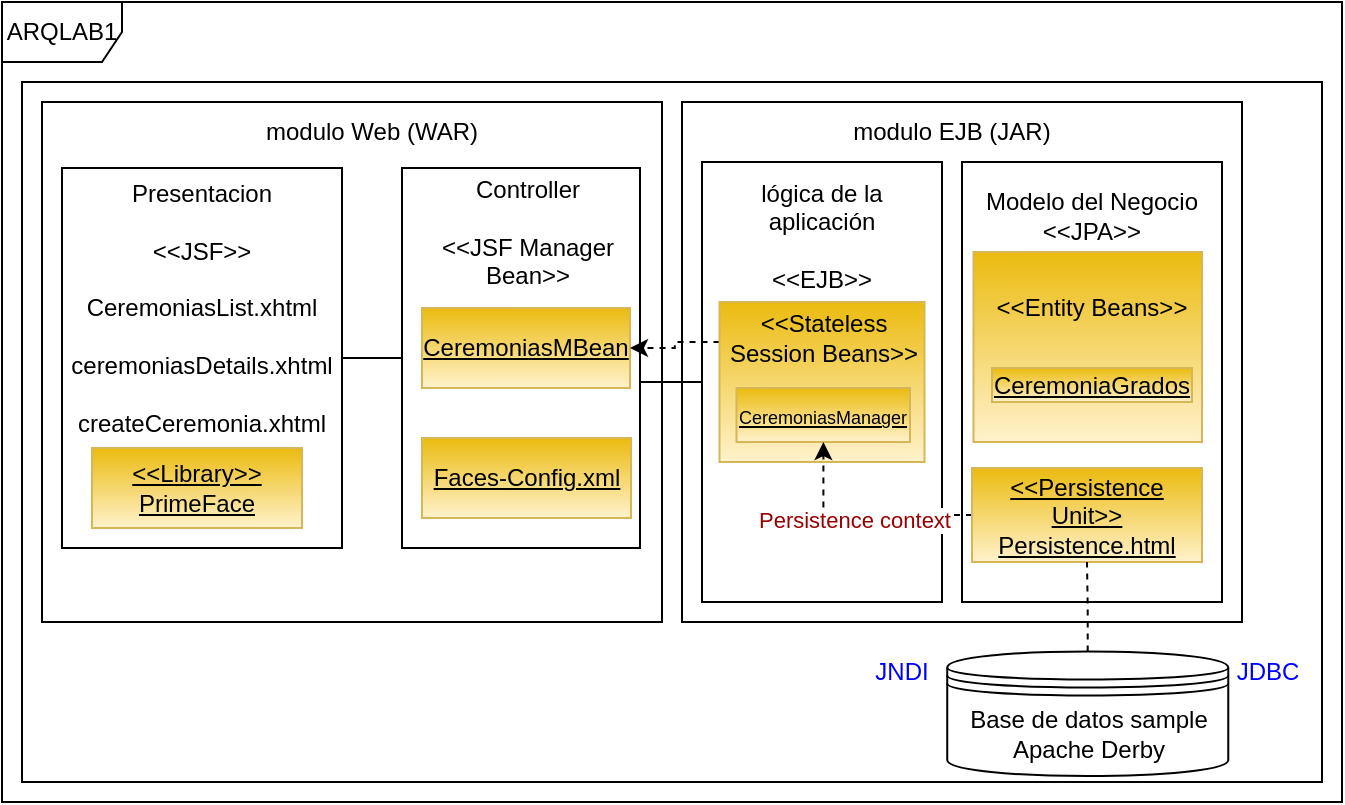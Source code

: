 <mxfile version="21.1.1" type="google">
  <diagram name="Página-1" id="9gbIt9CUv7wsZ5Mxuj_C">
    <mxGraphModel grid="1" page="1" gridSize="10" guides="1" tooltips="1" connect="1" arrows="1" fold="1" pageScale="1" pageWidth="827" pageHeight="1169" math="0" shadow="0">
      <root>
        <mxCell id="0" />
        <mxCell id="1" parent="0" />
        <mxCell id="MWO6_nfsMnDqsx2PqNDh-1" value="ARQLAB1" style="shape=umlFrame;whiteSpace=wrap;html=1;pointerEvents=0;" vertex="1" parent="1">
          <mxGeometry x="90" y="60" width="670" height="400" as="geometry" />
        </mxCell>
        <mxCell id="MWO6_nfsMnDqsx2PqNDh-2" value="" style="rounded=0;whiteSpace=wrap;html=1;" vertex="1" parent="1">
          <mxGeometry x="100" y="100" width="650" height="350" as="geometry" />
        </mxCell>
        <mxCell id="MWO6_nfsMnDqsx2PqNDh-4" value="Base de datos sample Apache Derby" style="shape=datastore;whiteSpace=wrap;html=1;" vertex="1" parent="1">
          <mxGeometry x="562.62" y="384.72" width="140.52" height="62.28" as="geometry" />
        </mxCell>
        <mxCell id="MWO6_nfsMnDqsx2PqNDh-5" value="" style="rounded=0;whiteSpace=wrap;html=1;" vertex="1" parent="1">
          <mxGeometry x="110" y="110" width="310" height="260" as="geometry" />
        </mxCell>
        <mxCell id="MWO6_nfsMnDqsx2PqNDh-6" value="" style="rounded=0;whiteSpace=wrap;html=1;" vertex="1" parent="1">
          <mxGeometry x="430" y="110" width="280" height="260" as="geometry" />
        </mxCell>
        <mxCell id="MWO6_nfsMnDqsx2PqNDh-46" style="edgeStyle=orthogonalEdgeStyle;rounded=0;orthogonalLoop=1;jettySize=auto;html=1;endArrow=none;endFill=0;" edge="1" parent="1" source="MWO6_nfsMnDqsx2PqNDh-10" target="MWO6_nfsMnDqsx2PqNDh-9">
          <mxGeometry relative="1" as="geometry">
            <Array as="points">
              <mxPoint x="410" y="250" />
              <mxPoint x="410" y="250" />
            </Array>
          </mxGeometry>
        </mxCell>
        <mxCell id="MWO6_nfsMnDqsx2PqNDh-10" value="" style="rounded=0;whiteSpace=wrap;html=1;" vertex="1" parent="1">
          <mxGeometry x="440" y="140" width="120" height="220" as="geometry" />
        </mxCell>
        <mxCell id="MWO6_nfsMnDqsx2PqNDh-11" value="" style="rounded=0;whiteSpace=wrap;html=1;" vertex="1" parent="1">
          <mxGeometry x="570" y="140" width="130" height="220" as="geometry" />
        </mxCell>
        <mxCell id="MWO6_nfsMnDqsx2PqNDh-19" value="modulo Web (WAR)" style="text;html=1;strokeColor=none;fillColor=none;align=center;verticalAlign=middle;whiteSpace=wrap;rounded=0;" vertex="1" parent="1">
          <mxGeometry x="210" y="110" width="130" height="30" as="geometry" />
        </mxCell>
        <mxCell id="MWO6_nfsMnDqsx2PqNDh-9" value="" style="rounded=0;whiteSpace=wrap;html=1;" vertex="1" parent="1">
          <mxGeometry x="290" y="143" width="119" height="190" as="geometry" />
        </mxCell>
        <mxCell id="MWO6_nfsMnDqsx2PqNDh-14" value="Controller&lt;br&gt;&lt;br&gt;&amp;lt;&amp;lt;JSF Manager Bean&amp;gt;&amp;gt;&lt;br&gt;" style="text;html=1;strokeColor=none;fillColor=none;align=center;verticalAlign=middle;whiteSpace=wrap;rounded=0;" vertex="1" parent="1">
          <mxGeometry x="300" y="146" width="106" height="58" as="geometry" />
        </mxCell>
        <mxCell id="MWO6_nfsMnDqsx2PqNDh-15" value="&lt;u&gt;CeremoniasMBean&lt;/u&gt;" style="rounded=0;whiteSpace=wrap;html=1;fillColor=#fff2cc;strokeColor=#d6b656;gradientColor=#ebbb0f;gradientDirection=north;" vertex="1" parent="1">
          <mxGeometry x="300" y="213" width="104" height="40" as="geometry" />
        </mxCell>
        <mxCell id="MWO6_nfsMnDqsx2PqNDh-16" value="&lt;u&gt;Faces-Config.xml&lt;/u&gt;" style="rounded=0;whiteSpace=wrap;html=1;fillColor=#fff2cc;strokeColor=#d6b656;gradientColor=#ebbb0f;gradientDirection=north;" vertex="1" parent="1">
          <mxGeometry x="300" y="278" width="104.5" height="40" as="geometry" />
        </mxCell>
        <mxCell id="MWO6_nfsMnDqsx2PqNDh-41" style="edgeStyle=orthogonalEdgeStyle;rounded=0;orthogonalLoop=1;jettySize=auto;html=1;dashed=1;exitX=0;exitY=0.25;exitDx=0;exitDy=0;" edge="1" parent="1" source="MWO6_nfsMnDqsx2PqNDh-20" target="MWO6_nfsMnDqsx2PqNDh-15">
          <mxGeometry relative="1" as="geometry" />
        </mxCell>
        <mxCell id="MWO6_nfsMnDqsx2PqNDh-20" value="" style="rounded=0;whiteSpace=wrap;html=1;fillColor=#fff2cc;strokeColor=#d6b656;gradientColor=#ebbb0f;gradientDirection=north;" vertex="1" parent="1">
          <mxGeometry x="448.75" y="210" width="102.5" height="80" as="geometry" />
        </mxCell>
        <mxCell id="MWO6_nfsMnDqsx2PqNDh-22" value="lógica de la aplicación&lt;br&gt;&lt;br&gt;&amp;lt;&amp;lt;EJB&amp;gt;&amp;gt;" style="text;html=1;strokeColor=none;fillColor=none;align=center;verticalAlign=middle;whiteSpace=wrap;rounded=0;" vertex="1" parent="1">
          <mxGeometry x="453.25" y="148" width="93.5" height="58" as="geometry" />
        </mxCell>
        <mxCell id="MWO6_nfsMnDqsx2PqNDh-23" value="modulo EJB (JAR)" style="text;html=1;strokeColor=none;fillColor=none;align=center;verticalAlign=middle;whiteSpace=wrap;rounded=0;" vertex="1" parent="1">
          <mxGeometry x="500" y="110" width="130" height="30" as="geometry" />
        </mxCell>
        <mxCell id="MWO6_nfsMnDqsx2PqNDh-24" value="Modelo del Negocio&lt;br&gt;&amp;lt;&amp;lt;JPA&amp;gt;&amp;gt;" style="text;html=1;strokeColor=none;fillColor=none;align=center;verticalAlign=middle;whiteSpace=wrap;rounded=0;" vertex="1" parent="1">
          <mxGeometry x="570" y="143" width="130" height="47" as="geometry" />
        </mxCell>
        <mxCell id="MWO6_nfsMnDqsx2PqNDh-25" value="&amp;lt;&amp;lt;Stateless Session Beans&amp;gt;&amp;gt;" style="text;html=1;strokeColor=none;fillColor=none;align=center;verticalAlign=middle;whiteSpace=wrap;rounded=0;" vertex="1" parent="1">
          <mxGeometry x="446" y="213" width="110" height="30" as="geometry" />
        </mxCell>
        <mxCell id="MWO6_nfsMnDqsx2PqNDh-28" value="&lt;u&gt;&lt;font style=&quot;font-size: 9px;&quot;&gt;CeremoniasManager&lt;/font&gt;&lt;/u&gt;" style="rounded=0;whiteSpace=wrap;html=1;fillColor=#fff2cc;strokeColor=#d6b656;gradientColor=#ebbb0f;gradientDirection=north;" vertex="1" parent="1">
          <mxGeometry x="457.25" y="253" width="86.75" height="27" as="geometry" />
        </mxCell>
        <mxCell id="MWO6_nfsMnDqsx2PqNDh-30" value="" style="rounded=0;whiteSpace=wrap;html=1;fillColor=#fff2cc;strokeColor=#d6b656;gradientColor=#ebbb0f;gradientDirection=north;" vertex="1" parent="1">
          <mxGeometry x="575.75" y="185" width="114.25" height="95" as="geometry" />
        </mxCell>
        <mxCell id="MWO6_nfsMnDqsx2PqNDh-31" value="&amp;lt;&amp;lt;Entity Beans&amp;gt;&amp;gt;" style="text;html=1;strokeColor=none;fillColor=none;align=center;verticalAlign=middle;whiteSpace=wrap;rounded=0;" vertex="1" parent="1">
          <mxGeometry x="580" y="198" width="110" height="30" as="geometry" />
        </mxCell>
        <mxCell id="MWO6_nfsMnDqsx2PqNDh-32" value="&lt;u&gt;CeremoniaGrados&lt;/u&gt;" style="rounded=0;whiteSpace=wrap;html=1;fillColor=#fff2cc;strokeColor=#d6b656;gradientColor=#ebbb0f;gradientDirection=north;" vertex="1" parent="1">
          <mxGeometry x="585" y="243" width="100" height="17" as="geometry" />
        </mxCell>
        <mxCell id="MWO6_nfsMnDqsx2PqNDh-47" style="edgeStyle=orthogonalEdgeStyle;rounded=0;orthogonalLoop=1;jettySize=auto;html=1;entryX=0;entryY=0.5;entryDx=0;entryDy=0;endArrow=none;endFill=0;" edge="1" parent="1" source="MWO6_nfsMnDqsx2PqNDh-8" target="MWO6_nfsMnDqsx2PqNDh-9">
          <mxGeometry relative="1" as="geometry" />
        </mxCell>
        <mxCell id="MWO6_nfsMnDqsx2PqNDh-8" value="" style="rounded=0;whiteSpace=wrap;html=1;" vertex="1" parent="1">
          <mxGeometry x="120" y="143" width="140" height="190" as="geometry" />
        </mxCell>
        <mxCell id="MWO6_nfsMnDqsx2PqNDh-12" value="Presentacion&lt;br&gt;&lt;br&gt;&amp;lt;&amp;lt;JSF&amp;gt;&amp;gt;&lt;br&gt;&lt;br&gt;CeremoniasList.xhtml&lt;br&gt;&lt;br&gt;ceremoniasDetails.xhtml&lt;br&gt;&lt;br&gt;createCeremonia.xhtml" style="text;html=1;strokeColor=none;fillColor=none;align=center;verticalAlign=middle;whiteSpace=wrap;rounded=0;" vertex="1" parent="1">
          <mxGeometry x="120" y="143" width="140" height="140" as="geometry" />
        </mxCell>
        <mxCell id="MWO6_nfsMnDqsx2PqNDh-13" value="&lt;u&gt;&amp;lt;&amp;lt;Library&amp;gt;&amp;gt;&lt;br&gt;PrimeFace&lt;/u&gt;" style="rounded=0;whiteSpace=wrap;html=1;fillColor=#fff2cc;strokeColor=#d6b656;gradientColor=#ebbb0f;gradientDirection=north;" vertex="1" parent="1">
          <mxGeometry x="135" y="283" width="105" height="40" as="geometry" />
        </mxCell>
        <mxCell id="MWO6_nfsMnDqsx2PqNDh-40" style="edgeStyle=orthogonalEdgeStyle;rounded=0;orthogonalLoop=1;jettySize=auto;html=1;dashed=1;" edge="1" parent="1" source="MWO6_nfsMnDqsx2PqNDh-38" target="MWO6_nfsMnDqsx2PqNDh-28">
          <mxGeometry relative="1" as="geometry" />
        </mxCell>
        <mxCell id="MWO6_nfsMnDqsx2PqNDh-44" value="&lt;font color=&quot;#990000&quot;&gt;Persistence context&lt;/font&gt;" style="edgeLabel;html=1;align=center;verticalAlign=middle;resizable=0;points=[];" connectable="0" vertex="1" parent="MWO6_nfsMnDqsx2PqNDh-40">
          <mxGeometry x="0.077" y="2" relative="1" as="geometry">
            <mxPoint as="offset" />
          </mxGeometry>
        </mxCell>
        <mxCell id="MWO6_nfsMnDqsx2PqNDh-38" value="&lt;u&gt;&amp;lt;&amp;lt;Persistence Unit&amp;gt;&amp;gt;&lt;br&gt;Persistence.html&lt;/u&gt;" style="rounded=0;whiteSpace=wrap;html=1;fillColor=#fff2cc;strokeColor=#d6b656;gradientColor=#ebbb0f;gradientDirection=north;" vertex="1" parent="1">
          <mxGeometry x="575" y="293" width="115" height="47" as="geometry" />
        </mxCell>
        <mxCell id="MWO6_nfsMnDqsx2PqNDh-39" style="edgeStyle=orthogonalEdgeStyle;rounded=0;orthogonalLoop=1;jettySize=auto;html=1;dashed=1;endArrow=none;endFill=0;" edge="1" parent="1" source="MWO6_nfsMnDqsx2PqNDh-4" target="MWO6_nfsMnDqsx2PqNDh-38">
          <mxGeometry relative="1" as="geometry" />
        </mxCell>
        <mxCell id="MWO6_nfsMnDqsx2PqNDh-49" value="JNDI" style="text;html=1;strokeColor=none;fillColor=none;align=center;verticalAlign=middle;whiteSpace=wrap;rounded=0;fontColor=#0000FF;" vertex="1" parent="1">
          <mxGeometry x="510" y="380" width="60" height="30" as="geometry" />
        </mxCell>
        <mxCell id="MWO6_nfsMnDqsx2PqNDh-50" value="JDBC" style="text;html=1;strokeColor=none;fillColor=none;align=center;verticalAlign=middle;whiteSpace=wrap;rounded=0;fontColor=#0000FF;" vertex="1" parent="1">
          <mxGeometry x="693" y="380" width="60" height="30" as="geometry" />
        </mxCell>
      </root>
    </mxGraphModel>
  </diagram>
</mxfile>
